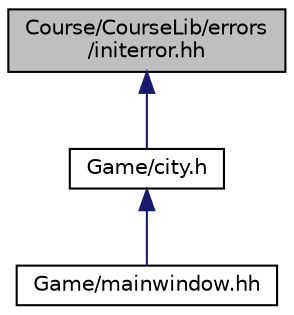 digraph "Course/CourseLib/errors/initerror.hh"
{
 // LATEX_PDF_SIZE
  edge [fontname="Helvetica",fontsize="10",labelfontname="Helvetica",labelfontsize="10"];
  node [fontname="Helvetica",fontsize="10",shape=record];
  Node1 [label="Course/CourseLib/errors\l/initerror.hh",height=0.2,width=0.4,color="black", fillcolor="grey75", style="filled", fontcolor="black",tooltip="Defines an exception class for initialization errors."];
  Node1 -> Node2 [dir="back",color="midnightblue",fontsize="10",style="solid",fontname="Helvetica"];
  Node2 [label="Game/city.h",height=0.2,width=0.4,color="black", fillcolor="white", style="filled",URL="$city_8h.html",tooltip="Define city class."];
  Node2 -> Node3 [dir="back",color="midnightblue",fontsize="10",style="solid",fontname="Helvetica"];
  Node3 [label="Game/mainwindow.hh",height=0.2,width=0.4,color="black", fillcolor="white", style="filled",URL="$mainwindow_8hh_source.html",tooltip=" "];
}
